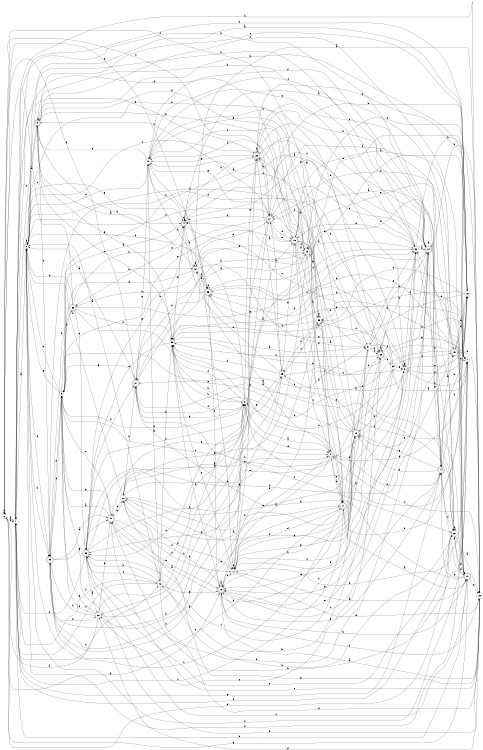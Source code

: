 digraph n35_9 {
__start0 [label="" shape="none"];

rankdir=LR;
size="8,5";

s0 [style="filled", color="black", fillcolor="white" shape="circle", label="0"];
s1 [style="filled", color="black", fillcolor="white" shape="circle", label="1"];
s2 [style="filled", color="black", fillcolor="white" shape="circle", label="2"];
s3 [style="rounded,filled", color="black", fillcolor="white" shape="doublecircle", label="3"];
s4 [style="rounded,filled", color="black", fillcolor="white" shape="doublecircle", label="4"];
s5 [style="filled", color="black", fillcolor="white" shape="circle", label="5"];
s6 [style="filled", color="black", fillcolor="white" shape="circle", label="6"];
s7 [style="filled", color="black", fillcolor="white" shape="circle", label="7"];
s8 [style="filled", color="black", fillcolor="white" shape="circle", label="8"];
s9 [style="rounded,filled", color="black", fillcolor="white" shape="doublecircle", label="9"];
s10 [style="rounded,filled", color="black", fillcolor="white" shape="doublecircle", label="10"];
s11 [style="filled", color="black", fillcolor="white" shape="circle", label="11"];
s12 [style="rounded,filled", color="black", fillcolor="white" shape="doublecircle", label="12"];
s13 [style="rounded,filled", color="black", fillcolor="white" shape="doublecircle", label="13"];
s14 [style="rounded,filled", color="black", fillcolor="white" shape="doublecircle", label="14"];
s15 [style="rounded,filled", color="black", fillcolor="white" shape="doublecircle", label="15"];
s16 [style="filled", color="black", fillcolor="white" shape="circle", label="16"];
s17 [style="rounded,filled", color="black", fillcolor="white" shape="doublecircle", label="17"];
s18 [style="rounded,filled", color="black", fillcolor="white" shape="doublecircle", label="18"];
s19 [style="filled", color="black", fillcolor="white" shape="circle", label="19"];
s20 [style="filled", color="black", fillcolor="white" shape="circle", label="20"];
s21 [style="rounded,filled", color="black", fillcolor="white" shape="doublecircle", label="21"];
s22 [style="filled", color="black", fillcolor="white" shape="circle", label="22"];
s23 [style="filled", color="black", fillcolor="white" shape="circle", label="23"];
s24 [style="rounded,filled", color="black", fillcolor="white" shape="doublecircle", label="24"];
s25 [style="filled", color="black", fillcolor="white" shape="circle", label="25"];
s26 [style="rounded,filled", color="black", fillcolor="white" shape="doublecircle", label="26"];
s27 [style="rounded,filled", color="black", fillcolor="white" shape="doublecircle", label="27"];
s28 [style="filled", color="black", fillcolor="white" shape="circle", label="28"];
s29 [style="rounded,filled", color="black", fillcolor="white" shape="doublecircle", label="29"];
s30 [style="filled", color="black", fillcolor="white" shape="circle", label="30"];
s31 [style="filled", color="black", fillcolor="white" shape="circle", label="31"];
s32 [style="filled", color="black", fillcolor="white" shape="circle", label="32"];
s33 [style="rounded,filled", color="black", fillcolor="white" shape="doublecircle", label="33"];
s34 [style="filled", color="black", fillcolor="white" shape="circle", label="34"];
s35 [style="filled", color="black", fillcolor="white" shape="circle", label="35"];
s36 [style="rounded,filled", color="black", fillcolor="white" shape="doublecircle", label="36"];
s37 [style="filled", color="black", fillcolor="white" shape="circle", label="37"];
s38 [style="rounded,filled", color="black", fillcolor="white" shape="doublecircle", label="38"];
s39 [style="rounded,filled", color="black", fillcolor="white" shape="doublecircle", label="39"];
s40 [style="rounded,filled", color="black", fillcolor="white" shape="doublecircle", label="40"];
s41 [style="filled", color="black", fillcolor="white" shape="circle", label="41"];
s42 [style="filled", color="black", fillcolor="white" shape="circle", label="42"];
s0 -> s1 [label="a"];
s0 -> s22 [label="b"];
s0 -> s27 [label="c"];
s0 -> s0 [label="d"];
s0 -> s36 [label="e"];
s0 -> s1 [label="f"];
s0 -> s12 [label="g"];
s0 -> s10 [label="h"];
s1 -> s2 [label="a"];
s1 -> s16 [label="b"];
s1 -> s42 [label="c"];
s1 -> s22 [label="d"];
s1 -> s26 [label="e"];
s1 -> s42 [label="f"];
s1 -> s14 [label="g"];
s1 -> s23 [label="h"];
s2 -> s3 [label="a"];
s2 -> s35 [label="b"];
s2 -> s18 [label="c"];
s2 -> s2 [label="d"];
s2 -> s4 [label="e"];
s2 -> s7 [label="f"];
s2 -> s39 [label="g"];
s2 -> s39 [label="h"];
s3 -> s4 [label="a"];
s3 -> s39 [label="b"];
s3 -> s1 [label="c"];
s3 -> s37 [label="d"];
s3 -> s30 [label="e"];
s3 -> s12 [label="f"];
s3 -> s30 [label="g"];
s3 -> s13 [label="h"];
s4 -> s5 [label="a"];
s4 -> s26 [label="b"];
s4 -> s29 [label="c"];
s4 -> s4 [label="d"];
s4 -> s37 [label="e"];
s4 -> s41 [label="f"];
s4 -> s32 [label="g"];
s4 -> s21 [label="h"];
s5 -> s6 [label="a"];
s5 -> s2 [label="b"];
s5 -> s9 [label="c"];
s5 -> s39 [label="d"];
s5 -> s13 [label="e"];
s5 -> s38 [label="f"];
s5 -> s2 [label="g"];
s5 -> s37 [label="h"];
s6 -> s4 [label="a"];
s6 -> s7 [label="b"];
s6 -> s36 [label="c"];
s6 -> s32 [label="d"];
s6 -> s16 [label="e"];
s6 -> s16 [label="f"];
s6 -> s6 [label="g"];
s6 -> s42 [label="h"];
s7 -> s8 [label="a"];
s7 -> s3 [label="b"];
s7 -> s35 [label="c"];
s7 -> s11 [label="d"];
s7 -> s4 [label="e"];
s7 -> s2 [label="f"];
s7 -> s36 [label="g"];
s7 -> s36 [label="h"];
s8 -> s9 [label="a"];
s8 -> s2 [label="b"];
s8 -> s33 [label="c"];
s8 -> s30 [label="d"];
s8 -> s9 [label="e"];
s8 -> s5 [label="f"];
s8 -> s26 [label="g"];
s8 -> s30 [label="h"];
s9 -> s10 [label="a"];
s9 -> s17 [label="b"];
s9 -> s13 [label="c"];
s9 -> s7 [label="d"];
s9 -> s17 [label="e"];
s9 -> s26 [label="f"];
s9 -> s37 [label="g"];
s9 -> s14 [label="h"];
s10 -> s10 [label="a"];
s10 -> s11 [label="b"];
s10 -> s14 [label="c"];
s10 -> s20 [label="d"];
s10 -> s24 [label="e"];
s10 -> s35 [label="f"];
s10 -> s30 [label="g"];
s10 -> s12 [label="h"];
s11 -> s12 [label="a"];
s11 -> s24 [label="b"];
s11 -> s29 [label="c"];
s11 -> s8 [label="d"];
s11 -> s23 [label="e"];
s11 -> s11 [label="f"];
s11 -> s18 [label="g"];
s11 -> s26 [label="h"];
s12 -> s13 [label="a"];
s12 -> s21 [label="b"];
s12 -> s33 [label="c"];
s12 -> s32 [label="d"];
s12 -> s23 [label="e"];
s12 -> s22 [label="f"];
s12 -> s14 [label="g"];
s12 -> s1 [label="h"];
s13 -> s14 [label="a"];
s13 -> s12 [label="b"];
s13 -> s19 [label="c"];
s13 -> s1 [label="d"];
s13 -> s27 [label="e"];
s13 -> s19 [label="f"];
s13 -> s17 [label="g"];
s13 -> s17 [label="h"];
s14 -> s15 [label="a"];
s14 -> s16 [label="b"];
s14 -> s12 [label="c"];
s14 -> s18 [label="d"];
s14 -> s10 [label="e"];
s14 -> s22 [label="f"];
s14 -> s18 [label="g"];
s14 -> s16 [label="h"];
s15 -> s4 [label="a"];
s15 -> s16 [label="b"];
s15 -> s7 [label="c"];
s15 -> s21 [label="d"];
s15 -> s21 [label="e"];
s15 -> s35 [label="f"];
s15 -> s18 [label="g"];
s15 -> s23 [label="h"];
s16 -> s2 [label="a"];
s16 -> s17 [label="b"];
s16 -> s3 [label="c"];
s16 -> s30 [label="d"];
s16 -> s15 [label="e"];
s16 -> s19 [label="f"];
s16 -> s30 [label="g"];
s16 -> s27 [label="h"];
s17 -> s12 [label="a"];
s17 -> s18 [label="b"];
s17 -> s2 [label="c"];
s17 -> s11 [label="d"];
s17 -> s28 [label="e"];
s17 -> s1 [label="f"];
s17 -> s30 [label="g"];
s17 -> s26 [label="h"];
s18 -> s19 [label="a"];
s18 -> s35 [label="b"];
s18 -> s29 [label="c"];
s18 -> s31 [label="d"];
s18 -> s5 [label="e"];
s18 -> s33 [label="f"];
s18 -> s26 [label="g"];
s18 -> s10 [label="h"];
s19 -> s20 [label="a"];
s19 -> s3 [label="b"];
s19 -> s41 [label="c"];
s19 -> s41 [label="d"];
s19 -> s30 [label="e"];
s19 -> s2 [label="f"];
s19 -> s21 [label="g"];
s19 -> s35 [label="h"];
s20 -> s17 [label="a"];
s20 -> s21 [label="b"];
s20 -> s40 [label="c"];
s20 -> s9 [label="d"];
s20 -> s6 [label="e"];
s20 -> s11 [label="f"];
s20 -> s19 [label="g"];
s20 -> s2 [label="h"];
s21 -> s2 [label="a"];
s21 -> s8 [label="b"];
s21 -> s22 [label="c"];
s21 -> s31 [label="d"];
s21 -> s41 [label="e"];
s21 -> s0 [label="f"];
s21 -> s5 [label="g"];
s21 -> s19 [label="h"];
s22 -> s23 [label="a"];
s22 -> s40 [label="b"];
s22 -> s33 [label="c"];
s22 -> s12 [label="d"];
s22 -> s19 [label="e"];
s22 -> s32 [label="f"];
s22 -> s22 [label="g"];
s22 -> s19 [label="h"];
s23 -> s10 [label="a"];
s23 -> s24 [label="b"];
s23 -> s9 [label="c"];
s23 -> s28 [label="d"];
s23 -> s40 [label="e"];
s23 -> s10 [label="f"];
s23 -> s20 [label="g"];
s23 -> s5 [label="h"];
s24 -> s25 [label="a"];
s24 -> s31 [label="b"];
s24 -> s27 [label="c"];
s24 -> s41 [label="d"];
s24 -> s10 [label="e"];
s24 -> s4 [label="f"];
s24 -> s14 [label="g"];
s24 -> s1 [label="h"];
s25 -> s26 [label="a"];
s25 -> s30 [label="b"];
s25 -> s6 [label="c"];
s25 -> s39 [label="d"];
s25 -> s20 [label="e"];
s25 -> s12 [label="f"];
s25 -> s13 [label="g"];
s25 -> s4 [label="h"];
s26 -> s27 [label="a"];
s26 -> s24 [label="b"];
s26 -> s14 [label="c"];
s26 -> s26 [label="d"];
s26 -> s24 [label="e"];
s26 -> s2 [label="f"];
s26 -> s41 [label="g"];
s26 -> s7 [label="h"];
s27 -> s25 [label="a"];
s27 -> s28 [label="b"];
s27 -> s3 [label="c"];
s27 -> s13 [label="d"];
s27 -> s38 [label="e"];
s27 -> s15 [label="f"];
s27 -> s41 [label="g"];
s27 -> s4 [label="h"];
s28 -> s8 [label="a"];
s28 -> s25 [label="b"];
s28 -> s29 [label="c"];
s28 -> s5 [label="d"];
s28 -> s5 [label="e"];
s28 -> s0 [label="f"];
s28 -> s40 [label="g"];
s28 -> s39 [label="h"];
s29 -> s29 [label="a"];
s29 -> s30 [label="b"];
s29 -> s34 [label="c"];
s29 -> s7 [label="d"];
s29 -> s10 [label="e"];
s29 -> s41 [label="f"];
s29 -> s7 [label="g"];
s29 -> s32 [label="h"];
s30 -> s31 [label="a"];
s30 -> s4 [label="b"];
s30 -> s11 [label="c"];
s30 -> s22 [label="d"];
s30 -> s33 [label="e"];
s30 -> s8 [label="f"];
s30 -> s32 [label="g"];
s30 -> s8 [label="h"];
s31 -> s27 [label="a"];
s31 -> s20 [label="b"];
s31 -> s29 [label="c"];
s31 -> s6 [label="d"];
s31 -> s32 [label="e"];
s31 -> s13 [label="f"];
s31 -> s11 [label="g"];
s31 -> s29 [label="h"];
s32 -> s24 [label="a"];
s32 -> s2 [label="b"];
s32 -> s10 [label="c"];
s32 -> s20 [label="d"];
s32 -> s13 [label="e"];
s32 -> s3 [label="f"];
s32 -> s14 [label="g"];
s32 -> s23 [label="h"];
s33 -> s28 [label="a"];
s33 -> s1 [label="b"];
s33 -> s21 [label="c"];
s33 -> s15 [label="d"];
s33 -> s24 [label="e"];
s33 -> s13 [label="f"];
s33 -> s6 [label="g"];
s33 -> s8 [label="h"];
s34 -> s7 [label="a"];
s34 -> s18 [label="b"];
s34 -> s15 [label="c"];
s34 -> s35 [label="d"];
s34 -> s40 [label="e"];
s34 -> s8 [label="f"];
s34 -> s6 [label="g"];
s34 -> s27 [label="h"];
s35 -> s36 [label="a"];
s35 -> s9 [label="b"];
s35 -> s25 [label="c"];
s35 -> s25 [label="d"];
s35 -> s35 [label="e"];
s35 -> s0 [label="f"];
s35 -> s41 [label="g"];
s35 -> s33 [label="h"];
s36 -> s37 [label="a"];
s36 -> s12 [label="b"];
s36 -> s32 [label="c"];
s36 -> s21 [label="d"];
s36 -> s36 [label="e"];
s36 -> s10 [label="f"];
s36 -> s32 [label="g"];
s36 -> s38 [label="h"];
s37 -> s23 [label="a"];
s37 -> s27 [label="b"];
s37 -> s36 [label="c"];
s37 -> s5 [label="d"];
s37 -> s37 [label="e"];
s37 -> s31 [label="f"];
s37 -> s33 [label="g"];
s37 -> s16 [label="h"];
s38 -> s22 [label="a"];
s38 -> s4 [label="b"];
s38 -> s0 [label="c"];
s38 -> s39 [label="d"];
s38 -> s33 [label="e"];
s38 -> s30 [label="f"];
s38 -> s24 [label="g"];
s38 -> s2 [label="h"];
s39 -> s40 [label="a"];
s39 -> s9 [label="b"];
s39 -> s5 [label="c"];
s39 -> s31 [label="d"];
s39 -> s17 [label="e"];
s39 -> s25 [label="f"];
s39 -> s40 [label="g"];
s39 -> s28 [label="h"];
s40 -> s5 [label="a"];
s40 -> s20 [label="b"];
s40 -> s5 [label="c"];
s40 -> s18 [label="d"];
s40 -> s10 [label="e"];
s40 -> s11 [label="f"];
s40 -> s5 [label="g"];
s40 -> s7 [label="h"];
s41 -> s42 [label="a"];
s41 -> s29 [label="b"];
s41 -> s11 [label="c"];
s41 -> s2 [label="d"];
s41 -> s32 [label="e"];
s41 -> s24 [label="f"];
s41 -> s3 [label="g"];
s41 -> s36 [label="h"];
s42 -> s2 [label="a"];
s42 -> s33 [label="b"];
s42 -> s33 [label="c"];
s42 -> s23 [label="d"];
s42 -> s27 [label="e"];
s42 -> s1 [label="f"];
s42 -> s10 [label="g"];
s42 -> s30 [label="h"];

}